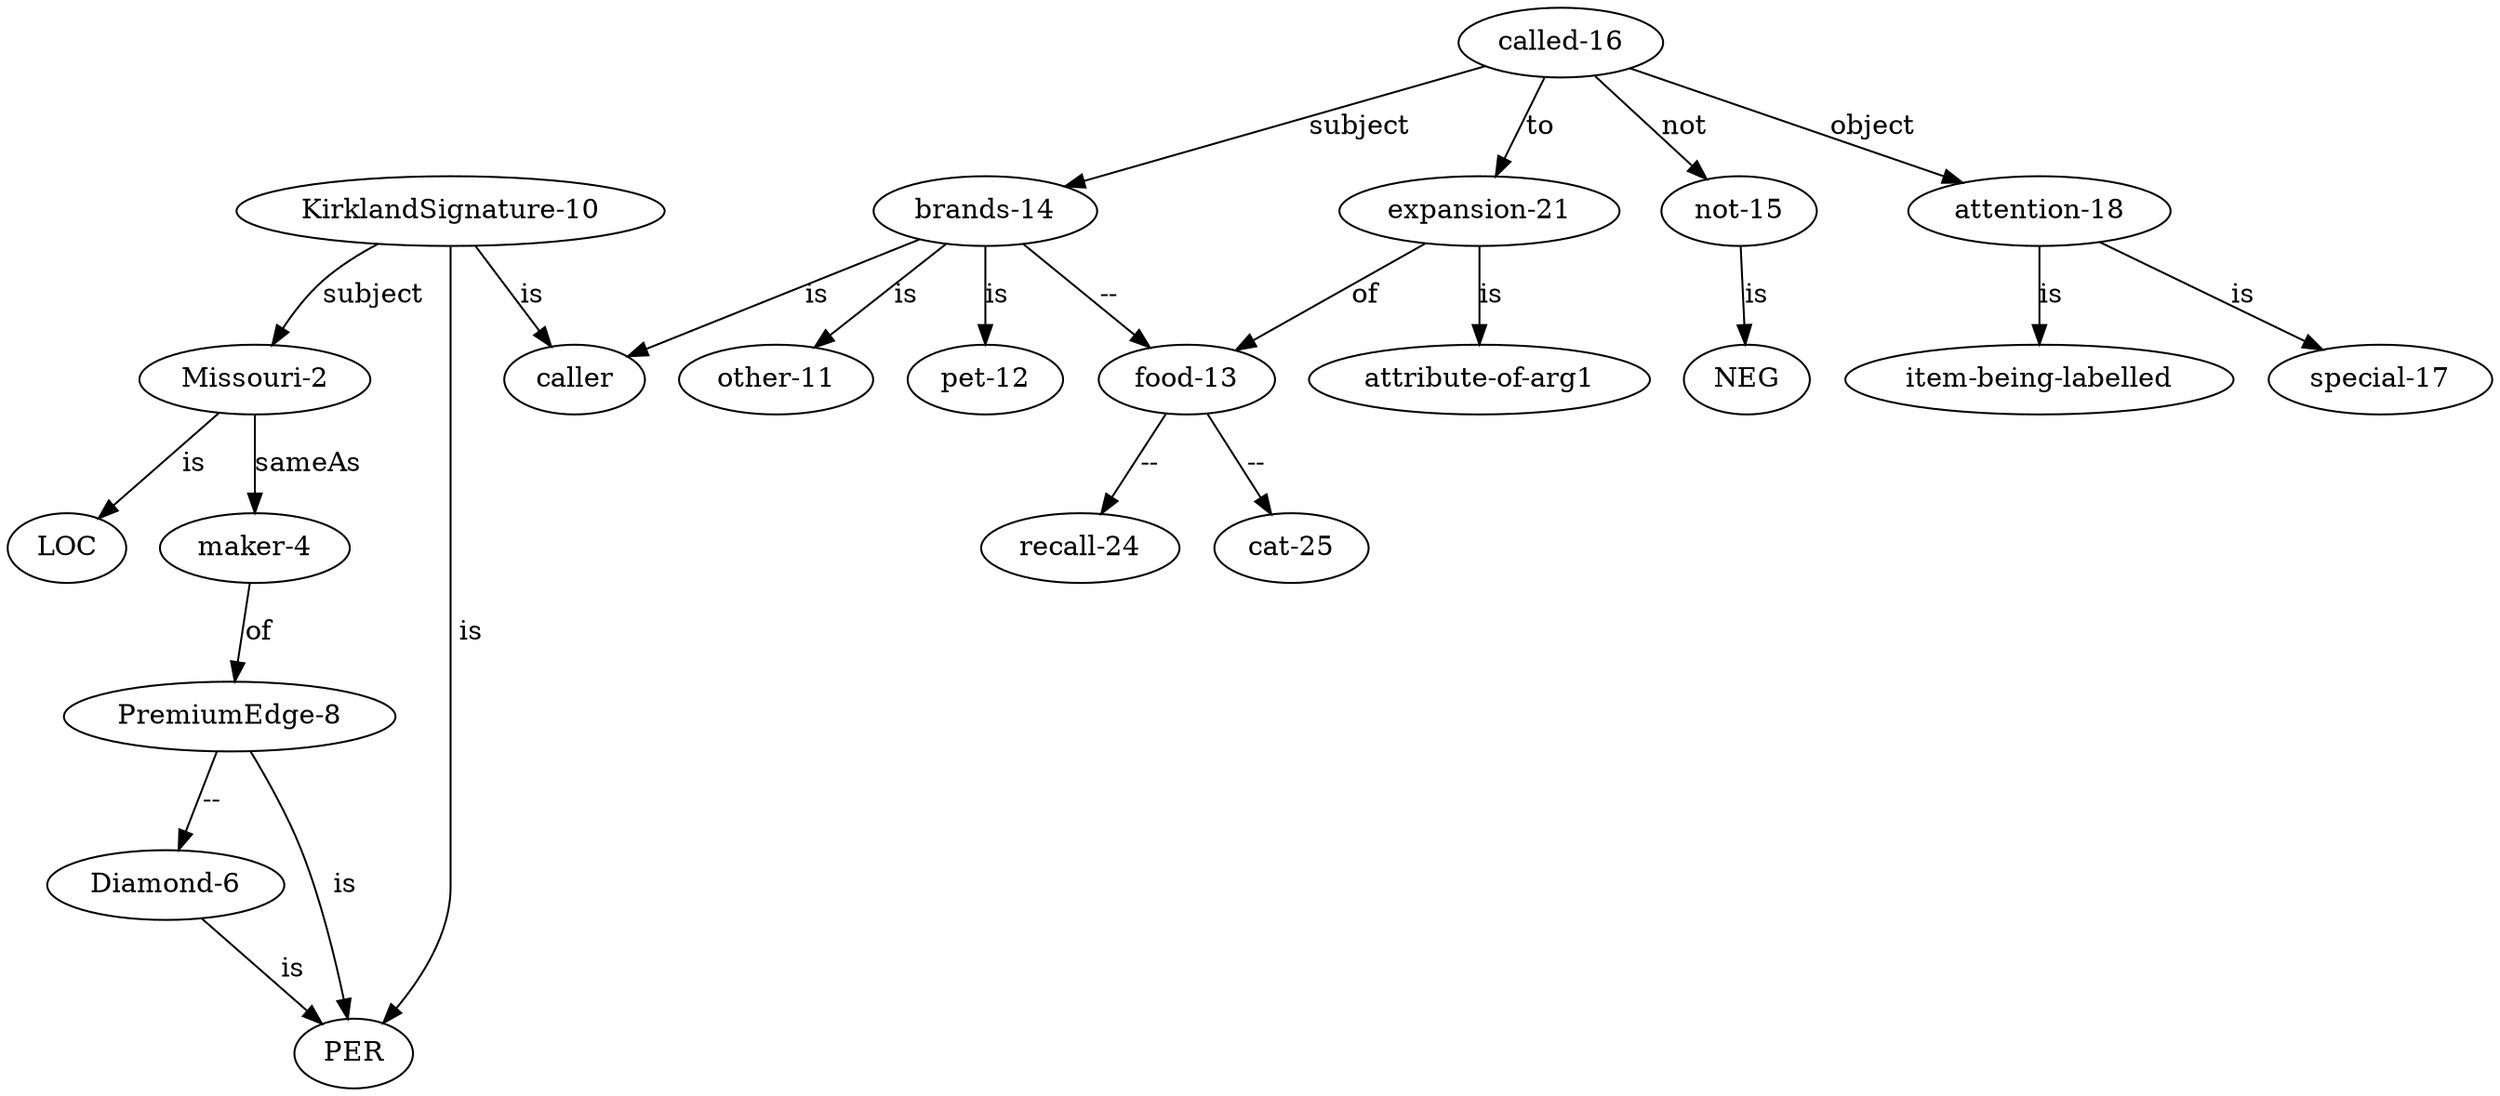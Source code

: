 digraph sample {
"Missouri-2" -> "LOC" [ label = " is " ];
"Diamond-6" -> "PER" [ label = " is " ];
"PremiumEdge-8" -> "PER" [ label = " is " ];
"KirklandSignature-10" -> "PER" [ label = " is " ];
"KirklandSignature-10" -> "caller" [ label = "is" ];
"brands-14" -> "caller" [ label = "is" ];
"not-15" -> "NEG" [ label = "is" ];
"attention-18" -> "item-being-labelled" [ label = "is" ];
"expansion-21" -> "attribute-of-arg1" [ label = "is" ];
"KirklandSignature-10" -> "Missouri-2" [ label = "subject" ];
"Missouri-2" -> "maker-4" [ label = "sameAs" ];
"PremiumEdge-8" -> "Diamond-6" [ label = "--" ];
"maker-4" -> "PremiumEdge-8" [ label = "of" ];
"brands-14" -> "other-11" [ label = "is" ];
"brands-14" -> "pet-12" [ label = "is" ];
"brands-14" -> "food-13" [ label = "--" ];
"called-16" -> "brands-14" [ label = "subject" ];
"called-16" -> "not-15" [ label = "not" ];
"attention-18" -> "special-17" [ label = "is" ];
"called-16" -> "attention-18" [ label = "object" ];
"called-16" -> "expansion-21" [ label = "to" ];
"food-13" -> "recall-24" [ label = "--" ];
"food-13" -> "cat-25" [ label = "--" ];
"expansion-21" -> "food-13" [ label = "of" ];
}
digraph sample {
"Internet-7" -> "MISC" [ label = " is " ];
"statement-3" -> "thing-amended" [ label = "is" ];
"Internet-7" -> "secondary-predication-on-arg1" [ label = "is" ];
"recall-8" -> "secondary-predication-on-arg1" [ label = "is" ];
"amending-1" -> "statement-3" [ label = "object" ];
"Internet-7" -> "company-6" [ label = "--" ];
"amending-1" -> "Internet-7" [ label = "on" ];
"recall-8" -> "site-9" [ label = "object" ];
}
